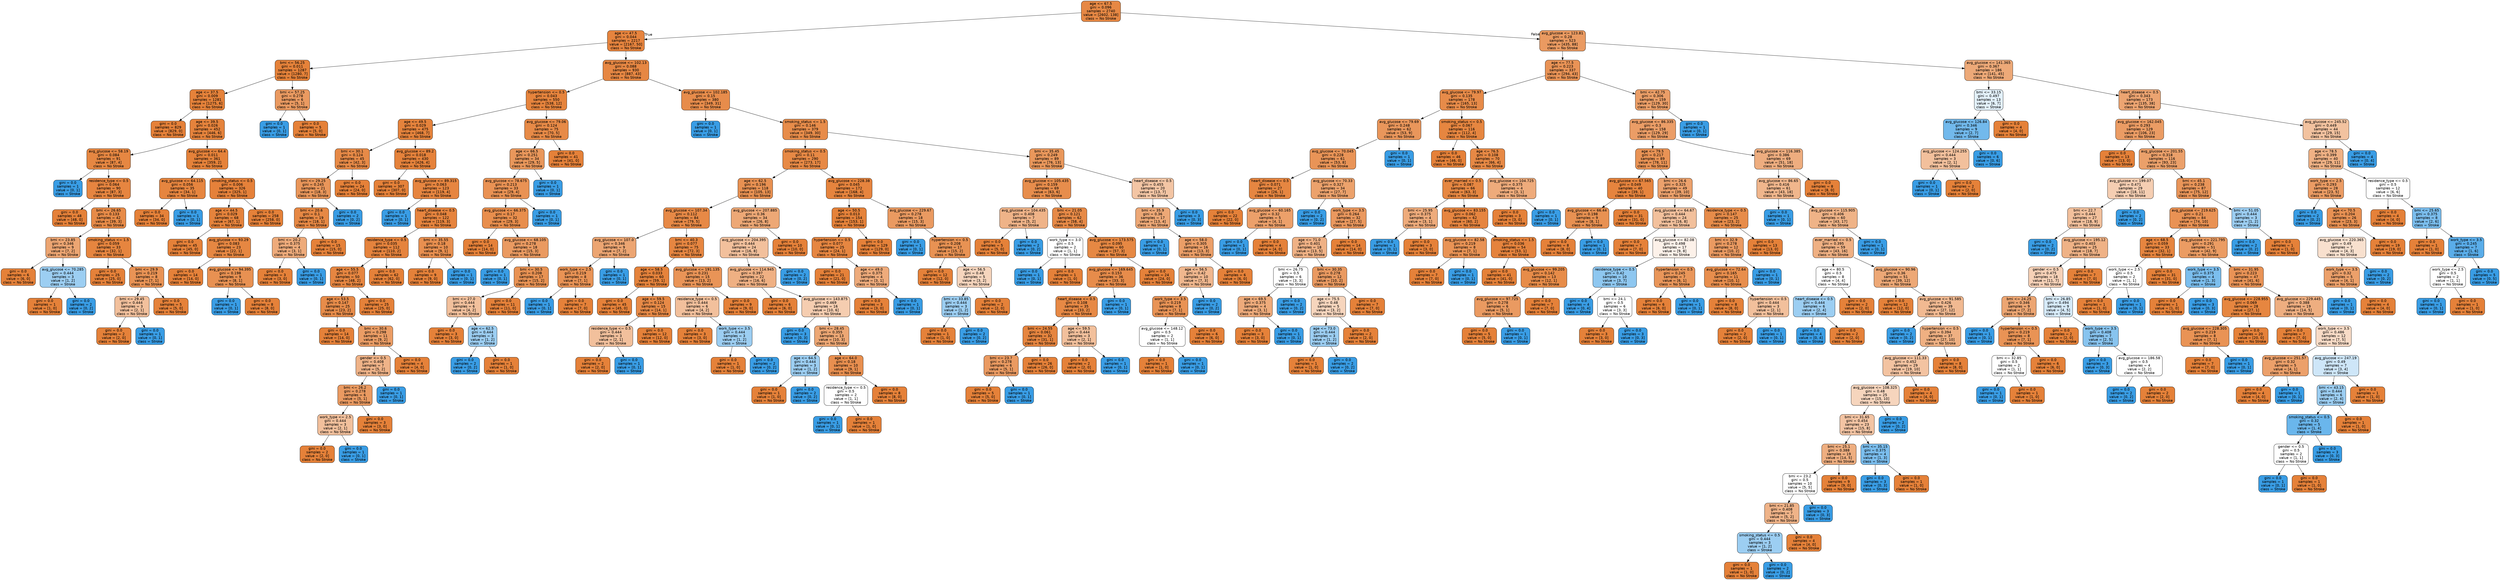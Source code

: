 digraph Tree {
node [shape=box, style="filled, rounded", color="black", fontname="helvetica"] ;
edge [fontname="helvetica"] ;
0 [label="age <= 67.5\ngini = 0.096\nsamples = 2740\nvalue = [2602, 138]\nclass = No Stroke", fillcolor="#e68844"] ;
1 [label="age <= 47.5\ngini = 0.044\nsamples = 2217\nvalue = [2167, 50]\nclass = No Stroke", fillcolor="#e6843e"] ;
0 -> 1 [labeldistance=2.5, labelangle=45, headlabel="True"] ;
2 [label="bmi <= 56.25\ngini = 0.011\nsamples = 1287\nvalue = [1280, 7]\nclass = No Stroke", fillcolor="#e5823a"] ;
1 -> 2 ;
3 [label="age <= 37.5\ngini = 0.009\nsamples = 1281\nvalue = [1275, 6]\nclass = No Stroke", fillcolor="#e5823a"] ;
2 -> 3 ;
4 [label="gini = 0.0\nsamples = 829\nvalue = [829, 0]\nclass = No Stroke", fillcolor="#e58139"] ;
3 -> 4 ;
5 [label="age <= 39.5\ngini = 0.026\nsamples = 452\nvalue = [446, 6]\nclass = No Stroke", fillcolor="#e5833c"] ;
3 -> 5 ;
6 [label="avg_glucose <= 58.19\ngini = 0.084\nsamples = 91\nvalue = [87, 4]\nclass = No Stroke", fillcolor="#e68742"] ;
5 -> 6 ;
7 [label="gini = 0.0\nsamples = 1\nvalue = [0, 1]\nclass = Stroke", fillcolor="#399de5"] ;
6 -> 7 ;
8 [label="residence_type <= 0.5\ngini = 0.064\nsamples = 90\nvalue = [87, 3]\nclass = No Stroke", fillcolor="#e68540"] ;
6 -> 8 ;
9 [label="gini = 0.0\nsamples = 48\nvalue = [48, 0]\nclass = No Stroke", fillcolor="#e58139"] ;
8 -> 9 ;
10 [label="bmi <= 26.65\ngini = 0.133\nsamples = 42\nvalue = [39, 3]\nclass = No Stroke", fillcolor="#e78b48"] ;
8 -> 10 ;
11 [label="bmi <= 23.85\ngini = 0.346\nsamples = 9\nvalue = [7, 2]\nclass = No Stroke", fillcolor="#eca572"] ;
10 -> 11 ;
12 [label="gini = 0.0\nsamples = 6\nvalue = [6, 0]\nclass = No Stroke", fillcolor="#e58139"] ;
11 -> 12 ;
13 [label="avg_glucose <= 70.285\ngini = 0.444\nsamples = 3\nvalue = [1, 2]\nclass = Stroke", fillcolor="#9ccef2"] ;
11 -> 13 ;
14 [label="gini = 0.0\nsamples = 1\nvalue = [1, 0]\nclass = No Stroke", fillcolor="#e58139"] ;
13 -> 14 ;
15 [label="gini = 0.0\nsamples = 2\nvalue = [0, 2]\nclass = Stroke", fillcolor="#399de5"] ;
13 -> 15 ;
16 [label="smoking_status <= 1.5\ngini = 0.059\nsamples = 33\nvalue = [32, 1]\nclass = No Stroke", fillcolor="#e6853f"] ;
10 -> 16 ;
17 [label="gini = 0.0\nsamples = 25\nvalue = [25, 0]\nclass = No Stroke", fillcolor="#e58139"] ;
16 -> 17 ;
18 [label="bmi <= 29.9\ngini = 0.219\nsamples = 8\nvalue = [7, 1]\nclass = No Stroke", fillcolor="#e99355"] ;
16 -> 18 ;
19 [label="bmi <= 29.45\ngini = 0.444\nsamples = 3\nvalue = [2, 1]\nclass = No Stroke", fillcolor="#f2c09c"] ;
18 -> 19 ;
20 [label="gini = 0.0\nsamples = 2\nvalue = [2, 0]\nclass = No Stroke", fillcolor="#e58139"] ;
19 -> 20 ;
21 [label="gini = 0.0\nsamples = 1\nvalue = [0, 1]\nclass = Stroke", fillcolor="#399de5"] ;
19 -> 21 ;
22 [label="gini = 0.0\nsamples = 5\nvalue = [5, 0]\nclass = No Stroke", fillcolor="#e58139"] ;
18 -> 22 ;
23 [label="avg_glucose <= 64.4\ngini = 0.011\nsamples = 361\nvalue = [359, 2]\nclass = No Stroke", fillcolor="#e5823a"] ;
5 -> 23 ;
24 [label="avg_glucose <= 64.115\ngini = 0.056\nsamples = 35\nvalue = [34, 1]\nclass = No Stroke", fillcolor="#e6853f"] ;
23 -> 24 ;
25 [label="gini = 0.0\nsamples = 34\nvalue = [34, 0]\nclass = No Stroke", fillcolor="#e58139"] ;
24 -> 25 ;
26 [label="gini = 0.0\nsamples = 1\nvalue = [0, 1]\nclass = Stroke", fillcolor="#399de5"] ;
24 -> 26 ;
27 [label="smoking_status <= 0.5\ngini = 0.006\nsamples = 326\nvalue = [325, 1]\nclass = No Stroke", fillcolor="#e5813a"] ;
23 -> 27 ;
28 [label="age <= 44.5\ngini = 0.029\nsamples = 68\nvalue = [67, 1]\nclass = No Stroke", fillcolor="#e5833c"] ;
27 -> 28 ;
29 [label="gini = 0.0\nsamples = 45\nvalue = [45, 0]\nclass = No Stroke", fillcolor="#e58139"] ;
28 -> 29 ;
30 [label="avg_glucose <= 93.29\ngini = 0.083\nsamples = 23\nvalue = [22, 1]\nclass = No Stroke", fillcolor="#e68742"] ;
28 -> 30 ;
31 [label="gini = 0.0\nsamples = 14\nvalue = [14, 0]\nclass = No Stroke", fillcolor="#e58139"] ;
30 -> 31 ;
32 [label="avg_glucose <= 94.395\ngini = 0.198\nsamples = 9\nvalue = [8, 1]\nclass = No Stroke", fillcolor="#e89152"] ;
30 -> 32 ;
33 [label="gini = 0.0\nsamples = 1\nvalue = [0, 1]\nclass = Stroke", fillcolor="#399de5"] ;
32 -> 33 ;
34 [label="gini = 0.0\nsamples = 8\nvalue = [8, 0]\nclass = No Stroke", fillcolor="#e58139"] ;
32 -> 34 ;
35 [label="gini = 0.0\nsamples = 258\nvalue = [258, 0]\nclass = No Stroke", fillcolor="#e58139"] ;
27 -> 35 ;
36 [label="bmi <= 57.25\ngini = 0.278\nsamples = 6\nvalue = [5, 1]\nclass = No Stroke", fillcolor="#ea9a61"] ;
2 -> 36 ;
37 [label="gini = 0.0\nsamples = 1\nvalue = [0, 1]\nclass = Stroke", fillcolor="#399de5"] ;
36 -> 37 ;
38 [label="gini = 0.0\nsamples = 5\nvalue = [5, 0]\nclass = No Stroke", fillcolor="#e58139"] ;
36 -> 38 ;
39 [label="avg_glucose <= 102.13\ngini = 0.088\nsamples = 930\nvalue = [887, 43]\nclass = No Stroke", fillcolor="#e68743"] ;
1 -> 39 ;
40 [label="hypertension <= 0.5\ngini = 0.043\nsamples = 550\nvalue = [538, 12]\nclass = No Stroke", fillcolor="#e6843d"] ;
39 -> 40 ;
41 [label="age <= 49.5\ngini = 0.029\nsamples = 475\nvalue = [468, 7]\nclass = No Stroke", fillcolor="#e5833c"] ;
40 -> 41 ;
42 [label="bmi <= 30.1\ngini = 0.124\nsamples = 45\nvalue = [42, 3]\nclass = No Stroke", fillcolor="#e78a47"] ;
41 -> 42 ;
43 [label="bmi <= 29.25\ngini = 0.245\nsamples = 21\nvalue = [18, 3]\nclass = No Stroke", fillcolor="#e9965a"] ;
42 -> 43 ;
44 [label="bmi <= 20.6\ngini = 0.1\nsamples = 19\nvalue = [18, 1]\nclass = No Stroke", fillcolor="#e68844"] ;
43 -> 44 ;
45 [label="bmi <= 20.2\ngini = 0.375\nsamples = 4\nvalue = [3, 1]\nclass = No Stroke", fillcolor="#eeab7b"] ;
44 -> 45 ;
46 [label="gini = 0.0\nsamples = 3\nvalue = [3, 0]\nclass = No Stroke", fillcolor="#e58139"] ;
45 -> 46 ;
47 [label="gini = 0.0\nsamples = 1\nvalue = [0, 1]\nclass = Stroke", fillcolor="#399de5"] ;
45 -> 47 ;
48 [label="gini = 0.0\nsamples = 15\nvalue = [15, 0]\nclass = No Stroke", fillcolor="#e58139"] ;
44 -> 48 ;
49 [label="gini = 0.0\nsamples = 2\nvalue = [0, 2]\nclass = Stroke", fillcolor="#399de5"] ;
43 -> 49 ;
50 [label="gini = 0.0\nsamples = 24\nvalue = [24, 0]\nclass = No Stroke", fillcolor="#e58139"] ;
42 -> 50 ;
51 [label="avg_glucose <= 89.2\ngini = 0.018\nsamples = 430\nvalue = [426, 4]\nclass = No Stroke", fillcolor="#e5823b"] ;
41 -> 51 ;
52 [label="gini = 0.0\nsamples = 307\nvalue = [307, 0]\nclass = No Stroke", fillcolor="#e58139"] ;
51 -> 52 ;
53 [label="avg_glucose <= 89.315\ngini = 0.063\nsamples = 123\nvalue = [119, 4]\nclass = No Stroke", fillcolor="#e68540"] ;
51 -> 53 ;
54 [label="gini = 0.0\nsamples = 1\nvalue = [0, 1]\nclass = Stroke", fillcolor="#399de5"] ;
53 -> 54 ;
55 [label="heart_disease <= 0.5\ngini = 0.048\nsamples = 122\nvalue = [119, 3]\nclass = No Stroke", fillcolor="#e6843e"] ;
53 -> 55 ;
56 [label="residence_type <= 0.5\ngini = 0.035\nsamples = 112\nvalue = [110, 2]\nclass = No Stroke", fillcolor="#e5833d"] ;
55 -> 56 ;
57 [label="age <= 55.5\ngini = 0.077\nsamples = 50\nvalue = [48, 2]\nclass = No Stroke", fillcolor="#e68641"] ;
56 -> 57 ;
58 [label="age <= 53.5\ngini = 0.147\nsamples = 25\nvalue = [23, 2]\nclass = No Stroke", fillcolor="#e78c4a"] ;
57 -> 58 ;
59 [label="gini = 0.0\nsamples = 14\nvalue = [14, 0]\nclass = No Stroke", fillcolor="#e58139"] ;
58 -> 59 ;
60 [label="bmi <= 30.6\ngini = 0.298\nsamples = 11\nvalue = [9, 2]\nclass = No Stroke", fillcolor="#eb9d65"] ;
58 -> 60 ;
61 [label="gender <= 0.5\ngini = 0.408\nsamples = 7\nvalue = [5, 2]\nclass = No Stroke", fillcolor="#efb388"] ;
60 -> 61 ;
62 [label="bmi <= 26.2\ngini = 0.278\nsamples = 6\nvalue = [5, 1]\nclass = No Stroke", fillcolor="#ea9a61"] ;
61 -> 62 ;
63 [label="work_type <= 2.5\ngini = 0.444\nsamples = 3\nvalue = [2, 1]\nclass = No Stroke", fillcolor="#f2c09c"] ;
62 -> 63 ;
64 [label="gini = 0.0\nsamples = 2\nvalue = [2, 0]\nclass = No Stroke", fillcolor="#e58139"] ;
63 -> 64 ;
65 [label="gini = 0.0\nsamples = 1\nvalue = [0, 1]\nclass = Stroke", fillcolor="#399de5"] ;
63 -> 65 ;
66 [label="gini = 0.0\nsamples = 3\nvalue = [3, 0]\nclass = No Stroke", fillcolor="#e58139"] ;
62 -> 66 ;
67 [label="gini = 0.0\nsamples = 1\nvalue = [0, 1]\nclass = Stroke", fillcolor="#399de5"] ;
61 -> 67 ;
68 [label="gini = 0.0\nsamples = 4\nvalue = [4, 0]\nclass = No Stroke", fillcolor="#e58139"] ;
60 -> 68 ;
69 [label="gini = 0.0\nsamples = 25\nvalue = [25, 0]\nclass = No Stroke", fillcolor="#e58139"] ;
57 -> 69 ;
70 [label="gini = 0.0\nsamples = 62\nvalue = [62, 0]\nclass = No Stroke", fillcolor="#e58139"] ;
56 -> 70 ;
71 [label="bmi <= 35.55\ngini = 0.18\nsamples = 10\nvalue = [9, 1]\nclass = No Stroke", fillcolor="#e88f4f"] ;
55 -> 71 ;
72 [label="gini = 0.0\nsamples = 9\nvalue = [9, 0]\nclass = No Stroke", fillcolor="#e58139"] ;
71 -> 72 ;
73 [label="gini = 0.0\nsamples = 1\nvalue = [0, 1]\nclass = Stroke", fillcolor="#399de5"] ;
71 -> 73 ;
74 [label="avg_glucose <= 79.06\ngini = 0.124\nsamples = 75\nvalue = [70, 5]\nclass = No Stroke", fillcolor="#e78a47"] ;
40 -> 74 ;
75 [label="age <= 66.5\ngini = 0.251\nsamples = 34\nvalue = [29, 5]\nclass = No Stroke", fillcolor="#e9975b"] ;
74 -> 75 ;
76 [label="avg_glucose <= 78.675\ngini = 0.213\nsamples = 33\nvalue = [29, 4]\nclass = No Stroke", fillcolor="#e99254"] ;
75 -> 76 ;
77 [label="avg_glucose <= 66.375\ngini = 0.17\nsamples = 32\nvalue = [29, 3]\nclass = No Stroke", fillcolor="#e88e4d"] ;
76 -> 77 ;
78 [label="gini = 0.0\nsamples = 14\nvalue = [14, 0]\nclass = No Stroke", fillcolor="#e58139"] ;
77 -> 78 ;
79 [label="avg_glucose <= 68.105\ngini = 0.278\nsamples = 18\nvalue = [15, 3]\nclass = No Stroke", fillcolor="#ea9a61"] ;
77 -> 79 ;
80 [label="gini = 0.0\nsamples = 1\nvalue = [0, 1]\nclass = Stroke", fillcolor="#399de5"] ;
79 -> 80 ;
81 [label="bmi <= 30.5\ngini = 0.208\nsamples = 17\nvalue = [15, 2]\nclass = No Stroke", fillcolor="#e89253"] ;
79 -> 81 ;
82 [label="bmi <= 27.0\ngini = 0.444\nsamples = 6\nvalue = [4, 2]\nclass = No Stroke", fillcolor="#f2c09c"] ;
81 -> 82 ;
83 [label="gini = 0.0\nsamples = 3\nvalue = [3, 0]\nclass = No Stroke", fillcolor="#e58139"] ;
82 -> 83 ;
84 [label="age <= 62.5\ngini = 0.444\nsamples = 3\nvalue = [1, 2]\nclass = Stroke", fillcolor="#9ccef2"] ;
82 -> 84 ;
85 [label="gini = 0.0\nsamples = 2\nvalue = [0, 2]\nclass = Stroke", fillcolor="#399de5"] ;
84 -> 85 ;
86 [label="gini = 0.0\nsamples = 1\nvalue = [1, 0]\nclass = No Stroke", fillcolor="#e58139"] ;
84 -> 86 ;
87 [label="gini = 0.0\nsamples = 11\nvalue = [11, 0]\nclass = No Stroke", fillcolor="#e58139"] ;
81 -> 87 ;
88 [label="gini = 0.0\nsamples = 1\nvalue = [0, 1]\nclass = Stroke", fillcolor="#399de5"] ;
76 -> 88 ;
89 [label="gini = 0.0\nsamples = 1\nvalue = [0, 1]\nclass = Stroke", fillcolor="#399de5"] ;
75 -> 89 ;
90 [label="gini = 0.0\nsamples = 41\nvalue = [41, 0]\nclass = No Stroke", fillcolor="#e58139"] ;
74 -> 90 ;
91 [label="avg_glucose <= 102.185\ngini = 0.15\nsamples = 380\nvalue = [349, 31]\nclass = No Stroke", fillcolor="#e78c4b"] ;
39 -> 91 ;
92 [label="gini = 0.0\nsamples = 1\nvalue = [0, 1]\nclass = Stroke", fillcolor="#399de5"] ;
91 -> 92 ;
93 [label="smoking_status <= 1.5\ngini = 0.146\nsamples = 379\nvalue = [349, 30]\nclass = No Stroke", fillcolor="#e78c4a"] ;
91 -> 93 ;
94 [label="smoking_status <= 0.5\ngini = 0.11\nsamples = 290\nvalue = [273, 17]\nclass = No Stroke", fillcolor="#e78945"] ;
93 -> 94 ;
95 [label="age <= 62.5\ngini = 0.196\nsamples = 118\nvalue = [105, 13]\nclass = No Stroke", fillcolor="#e89152"] ;
94 -> 95 ;
96 [label="avg_glucose <= 107.34\ngini = 0.112\nsamples = 84\nvalue = [79, 5]\nclass = No Stroke", fillcolor="#e78946"] ;
95 -> 96 ;
97 [label="avg_glucose <= 107.0\ngini = 0.346\nsamples = 9\nvalue = [7, 2]\nclass = No Stroke", fillcolor="#eca572"] ;
96 -> 97 ;
98 [label="work_type <= 2.5\ngini = 0.219\nsamples = 8\nvalue = [7, 1]\nclass = No Stroke", fillcolor="#e99355"] ;
97 -> 98 ;
99 [label="gini = 0.0\nsamples = 1\nvalue = [0, 1]\nclass = Stroke", fillcolor="#399de5"] ;
98 -> 99 ;
100 [label="gini = 0.0\nsamples = 7\nvalue = [7, 0]\nclass = No Stroke", fillcolor="#e58139"] ;
98 -> 100 ;
101 [label="gini = 0.0\nsamples = 1\nvalue = [0, 1]\nclass = Stroke", fillcolor="#399de5"] ;
97 -> 101 ;
102 [label="bmi <= 40.3\ngini = 0.077\nsamples = 75\nvalue = [72, 3]\nclass = No Stroke", fillcolor="#e68641"] ;
96 -> 102 ;
103 [label="age <= 58.5\ngini = 0.033\nsamples = 60\nvalue = [59, 1]\nclass = No Stroke", fillcolor="#e5833c"] ;
102 -> 103 ;
104 [label="gini = 0.0\nsamples = 45\nvalue = [45, 0]\nclass = No Stroke", fillcolor="#e58139"] ;
103 -> 104 ;
105 [label="age <= 59.5\ngini = 0.124\nsamples = 15\nvalue = [14, 1]\nclass = No Stroke", fillcolor="#e78a47"] ;
103 -> 105 ;
106 [label="residence_type <= 0.5\ngini = 0.444\nsamples = 3\nvalue = [2, 1]\nclass = No Stroke", fillcolor="#f2c09c"] ;
105 -> 106 ;
107 [label="gini = 0.0\nsamples = 2\nvalue = [2, 0]\nclass = No Stroke", fillcolor="#e58139"] ;
106 -> 107 ;
108 [label="gini = 0.0\nsamples = 1\nvalue = [0, 1]\nclass = Stroke", fillcolor="#399de5"] ;
106 -> 108 ;
109 [label="gini = 0.0\nsamples = 12\nvalue = [12, 0]\nclass = No Stroke", fillcolor="#e58139"] ;
105 -> 109 ;
110 [label="avg_glucose <= 191.135\ngini = 0.231\nsamples = 15\nvalue = [13, 2]\nclass = No Stroke", fillcolor="#e99457"] ;
102 -> 110 ;
111 [label="residence_type <= 0.5\ngini = 0.444\nsamples = 6\nvalue = [4, 2]\nclass = No Stroke", fillcolor="#f2c09c"] ;
110 -> 111 ;
112 [label="gini = 0.0\nsamples = 3\nvalue = [3, 0]\nclass = No Stroke", fillcolor="#e58139"] ;
111 -> 112 ;
113 [label="work_type <= 3.5\ngini = 0.444\nsamples = 3\nvalue = [1, 2]\nclass = Stroke", fillcolor="#9ccef2"] ;
111 -> 113 ;
114 [label="gini = 0.0\nsamples = 1\nvalue = [1, 0]\nclass = No Stroke", fillcolor="#e58139"] ;
113 -> 114 ;
115 [label="gini = 0.0\nsamples = 2\nvalue = [0, 2]\nclass = Stroke", fillcolor="#399de5"] ;
113 -> 115 ;
116 [label="gini = 0.0\nsamples = 9\nvalue = [9, 0]\nclass = No Stroke", fillcolor="#e58139"] ;
110 -> 116 ;
117 [label="avg_glucose <= 207.885\ngini = 0.36\nsamples = 34\nvalue = [26, 8]\nclass = No Stroke", fillcolor="#eda876"] ;
95 -> 117 ;
118 [label="avg_glucose <= 204.395\ngini = 0.444\nsamples = 24\nvalue = [16, 8]\nclass = No Stroke", fillcolor="#f2c09c"] ;
117 -> 118 ;
119 [label="avg_glucose <= 114.945\ngini = 0.397\nsamples = 22\nvalue = [16, 6]\nclass = No Stroke", fillcolor="#efb083"] ;
118 -> 119 ;
120 [label="gini = 0.0\nsamples = 6\nvalue = [6, 0]\nclass = No Stroke", fillcolor="#e58139"] ;
119 -> 120 ;
121 [label="avg_glucose <= 143.875\ngini = 0.469\nsamples = 16\nvalue = [10, 6]\nclass = No Stroke", fillcolor="#f5cdb0"] ;
119 -> 121 ;
122 [label="gini = 0.0\nsamples = 3\nvalue = [0, 3]\nclass = Stroke", fillcolor="#399de5"] ;
121 -> 122 ;
123 [label="bmi <= 28.45\ngini = 0.355\nsamples = 13\nvalue = [10, 3]\nclass = No Stroke", fillcolor="#eda774"] ;
121 -> 123 ;
124 [label="age <= 64.5\ngini = 0.444\nsamples = 3\nvalue = [1, 2]\nclass = Stroke", fillcolor="#9ccef2"] ;
123 -> 124 ;
125 [label="gini = 0.0\nsamples = 1\nvalue = [1, 0]\nclass = No Stroke", fillcolor="#e58139"] ;
124 -> 125 ;
126 [label="gini = 0.0\nsamples = 2\nvalue = [0, 2]\nclass = Stroke", fillcolor="#399de5"] ;
124 -> 126 ;
127 [label="age <= 64.0\ngini = 0.18\nsamples = 10\nvalue = [9, 1]\nclass = No Stroke", fillcolor="#e88f4f"] ;
123 -> 127 ;
128 [label="residence_type <= 0.5\ngini = 0.5\nsamples = 2\nvalue = [1, 1]\nclass = No Stroke", fillcolor="#ffffff"] ;
127 -> 128 ;
129 [label="gini = 0.0\nsamples = 1\nvalue = [0, 1]\nclass = Stroke", fillcolor="#399de5"] ;
128 -> 129 ;
130 [label="gini = 0.0\nsamples = 1\nvalue = [1, 0]\nclass = No Stroke", fillcolor="#e58139"] ;
128 -> 130 ;
131 [label="gini = 0.0\nsamples = 8\nvalue = [8, 0]\nclass = No Stroke", fillcolor="#e58139"] ;
127 -> 131 ;
132 [label="gini = 0.0\nsamples = 2\nvalue = [0, 2]\nclass = Stroke", fillcolor="#399de5"] ;
118 -> 132 ;
133 [label="gini = 0.0\nsamples = 10\nvalue = [10, 0]\nclass = No Stroke", fillcolor="#e58139"] ;
117 -> 133 ;
134 [label="avg_glucose <= 228.38\ngini = 0.045\nsamples = 172\nvalue = [168, 4]\nclass = No Stroke", fillcolor="#e6843e"] ;
94 -> 134 ;
135 [label="age <= 50.5\ngini = 0.013\nsamples = 154\nvalue = [153, 1]\nclass = No Stroke", fillcolor="#e5823a"] ;
134 -> 135 ;
136 [label="hypertension <= 0.5\ngini = 0.077\nsamples = 25\nvalue = [24, 1]\nclass = No Stroke", fillcolor="#e68641"] ;
135 -> 136 ;
137 [label="gini = 0.0\nsamples = 21\nvalue = [21, 0]\nclass = No Stroke", fillcolor="#e58139"] ;
136 -> 137 ;
138 [label="age <= 49.0\ngini = 0.375\nsamples = 4\nvalue = [3, 1]\nclass = No Stroke", fillcolor="#eeab7b"] ;
136 -> 138 ;
139 [label="gini = 0.0\nsamples = 3\nvalue = [3, 0]\nclass = No Stroke", fillcolor="#e58139"] ;
138 -> 139 ;
140 [label="gini = 0.0\nsamples = 1\nvalue = [0, 1]\nclass = Stroke", fillcolor="#399de5"] ;
138 -> 140 ;
141 [label="gini = 0.0\nsamples = 129\nvalue = [129, 0]\nclass = No Stroke", fillcolor="#e58139"] ;
135 -> 141 ;
142 [label="avg_glucose <= 229.67\ngini = 0.278\nsamples = 18\nvalue = [15, 3]\nclass = No Stroke", fillcolor="#ea9a61"] ;
134 -> 142 ;
143 [label="gini = 0.0\nsamples = 1\nvalue = [0, 1]\nclass = Stroke", fillcolor="#399de5"] ;
142 -> 143 ;
144 [label="hypertension <= 0.5\ngini = 0.208\nsamples = 17\nvalue = [15, 2]\nclass = No Stroke", fillcolor="#e89253"] ;
142 -> 144 ;
145 [label="gini = 0.0\nsamples = 12\nvalue = [12, 0]\nclass = No Stroke", fillcolor="#e58139"] ;
144 -> 145 ;
146 [label="age <= 56.5\ngini = 0.48\nsamples = 5\nvalue = [3, 2]\nclass = No Stroke", fillcolor="#f6d5bd"] ;
144 -> 146 ;
147 [label="bmi <= 33.85\ngini = 0.444\nsamples = 3\nvalue = [1, 2]\nclass = Stroke", fillcolor="#9ccef2"] ;
146 -> 147 ;
148 [label="gini = 0.0\nsamples = 1\nvalue = [1, 0]\nclass = No Stroke", fillcolor="#e58139"] ;
147 -> 148 ;
149 [label="gini = 0.0\nsamples = 2\nvalue = [0, 2]\nclass = Stroke", fillcolor="#399de5"] ;
147 -> 149 ;
150 [label="gini = 0.0\nsamples = 2\nvalue = [2, 0]\nclass = No Stroke", fillcolor="#e58139"] ;
146 -> 150 ;
151 [label="bmi <= 35.45\ngini = 0.249\nsamples = 89\nvalue = [76, 13]\nclass = No Stroke", fillcolor="#e9975b"] ;
93 -> 151 ;
152 [label="avg_glucose <= 105.435\ngini = 0.159\nsamples = 69\nvalue = [63, 6]\nclass = No Stroke", fillcolor="#e78d4c"] ;
151 -> 152 ;
153 [label="avg_glucose <= 104.435\ngini = 0.408\nsamples = 7\nvalue = [5, 2]\nclass = No Stroke", fillcolor="#efb388"] ;
152 -> 153 ;
154 [label="gini = 0.0\nsamples = 5\nvalue = [5, 0]\nclass = No Stroke", fillcolor="#e58139"] ;
153 -> 154 ;
155 [label="gini = 0.0\nsamples = 2\nvalue = [0, 2]\nclass = Stroke", fillcolor="#399de5"] ;
153 -> 155 ;
156 [label="bmi <= 21.05\ngini = 0.121\nsamples = 62\nvalue = [58, 4]\nclass = No Stroke", fillcolor="#e78a47"] ;
152 -> 156 ;
157 [label="work_type <= 3.0\ngini = 0.5\nsamples = 2\nvalue = [1, 1]\nclass = No Stroke", fillcolor="#ffffff"] ;
156 -> 157 ;
158 [label="gini = 0.0\nsamples = 1\nvalue = [0, 1]\nclass = Stroke", fillcolor="#399de5"] ;
157 -> 158 ;
159 [label="gini = 0.0\nsamples = 1\nvalue = [1, 0]\nclass = No Stroke", fillcolor="#e58139"] ;
157 -> 159 ;
160 [label="avg_glucose <= 173.575\ngini = 0.095\nsamples = 60\nvalue = [57, 3]\nclass = No Stroke", fillcolor="#e68843"] ;
156 -> 160 ;
161 [label="avg_glucose <= 169.645\ngini = 0.153\nsamples = 36\nvalue = [33, 3]\nclass = No Stroke", fillcolor="#e78c4b"] ;
160 -> 161 ;
162 [label="heart_disease <= 0.5\ngini = 0.108\nsamples = 35\nvalue = [33, 2]\nclass = No Stroke", fillcolor="#e78945"] ;
161 -> 162 ;
163 [label="bmi <= 24.55\ngini = 0.061\nsamples = 32\nvalue = [31, 1]\nclass = No Stroke", fillcolor="#e6853f"] ;
162 -> 163 ;
164 [label="bmi <= 23.7\ngini = 0.278\nsamples = 6\nvalue = [5, 1]\nclass = No Stroke", fillcolor="#ea9a61"] ;
163 -> 164 ;
165 [label="gini = 0.0\nsamples = 5\nvalue = [5, 0]\nclass = No Stroke", fillcolor="#e58139"] ;
164 -> 165 ;
166 [label="gini = 0.0\nsamples = 1\nvalue = [0, 1]\nclass = Stroke", fillcolor="#399de5"] ;
164 -> 166 ;
167 [label="gini = 0.0\nsamples = 26\nvalue = [26, 0]\nclass = No Stroke", fillcolor="#e58139"] ;
163 -> 167 ;
168 [label="age <= 59.5\ngini = 0.444\nsamples = 3\nvalue = [2, 1]\nclass = No Stroke", fillcolor="#f2c09c"] ;
162 -> 168 ;
169 [label="gini = 0.0\nsamples = 2\nvalue = [2, 0]\nclass = No Stroke", fillcolor="#e58139"] ;
168 -> 169 ;
170 [label="gini = 0.0\nsamples = 1\nvalue = [0, 1]\nclass = Stroke", fillcolor="#399de5"] ;
168 -> 170 ;
171 [label="gini = 0.0\nsamples = 1\nvalue = [0, 1]\nclass = Stroke", fillcolor="#399de5"] ;
161 -> 171 ;
172 [label="gini = 0.0\nsamples = 24\nvalue = [24, 0]\nclass = No Stroke", fillcolor="#e58139"] ;
160 -> 172 ;
173 [label="heart_disease <= 0.5\ngini = 0.455\nsamples = 20\nvalue = [13, 7]\nclass = No Stroke", fillcolor="#f3c5a4"] ;
151 -> 173 ;
174 [label="bmi <= 35.9\ngini = 0.36\nsamples = 17\nvalue = [13, 4]\nclass = No Stroke", fillcolor="#eda876"] ;
173 -> 174 ;
175 [label="gini = 0.0\nsamples = 1\nvalue = [0, 1]\nclass = Stroke", fillcolor="#399de5"] ;
174 -> 175 ;
176 [label="age <= 58.0\ngini = 0.305\nsamples = 16\nvalue = [13, 3]\nclass = No Stroke", fillcolor="#eb9e67"] ;
174 -> 176 ;
177 [label="age <= 56.5\ngini = 0.42\nsamples = 10\nvalue = [7, 3]\nclass = No Stroke", fillcolor="#f0b78e"] ;
176 -> 177 ;
178 [label="work_type <= 3.5\ngini = 0.219\nsamples = 8\nvalue = [7, 1]\nclass = No Stroke", fillcolor="#e99355"] ;
177 -> 178 ;
179 [label="avg_glucose <= 148.12\ngini = 0.5\nsamples = 2\nvalue = [1, 1]\nclass = No Stroke", fillcolor="#ffffff"] ;
178 -> 179 ;
180 [label="gini = 0.0\nsamples = 1\nvalue = [1, 0]\nclass = No Stroke", fillcolor="#e58139"] ;
179 -> 180 ;
181 [label="gini = 0.0\nsamples = 1\nvalue = [0, 1]\nclass = Stroke", fillcolor="#399de5"] ;
179 -> 181 ;
182 [label="gini = 0.0\nsamples = 6\nvalue = [6, 0]\nclass = No Stroke", fillcolor="#e58139"] ;
178 -> 182 ;
183 [label="gini = 0.0\nsamples = 2\nvalue = [0, 2]\nclass = Stroke", fillcolor="#399de5"] ;
177 -> 183 ;
184 [label="gini = 0.0\nsamples = 6\nvalue = [6, 0]\nclass = No Stroke", fillcolor="#e58139"] ;
176 -> 184 ;
185 [label="gini = 0.0\nsamples = 3\nvalue = [0, 3]\nclass = Stroke", fillcolor="#399de5"] ;
173 -> 185 ;
186 [label="avg_glucose <= 123.81\ngini = 0.28\nsamples = 523\nvalue = [435, 88]\nclass = No Stroke", fillcolor="#ea9a61"] ;
0 -> 186 [labeldistance=2.5, labelangle=-45, headlabel="False"] ;
187 [label="age <= 77.5\ngini = 0.223\nsamples = 337\nvalue = [294, 43]\nclass = No Stroke", fillcolor="#e99356"] ;
186 -> 187 ;
188 [label="avg_glucose <= 79.97\ngini = 0.135\nsamples = 178\nvalue = [165, 13]\nclass = No Stroke", fillcolor="#e78b49"] ;
187 -> 188 ;
189 [label="avg_glucose <= 79.69\ngini = 0.248\nsamples = 62\nvalue = [53, 9]\nclass = No Stroke", fillcolor="#e9965b"] ;
188 -> 189 ;
190 [label="avg_glucose <= 70.045\ngini = 0.228\nsamples = 61\nvalue = [53, 8]\nclass = No Stroke", fillcolor="#e99457"] ;
189 -> 190 ;
191 [label="heart_disease <= 0.5\ngini = 0.071\nsamples = 27\nvalue = [26, 1]\nclass = No Stroke", fillcolor="#e68641"] ;
190 -> 191 ;
192 [label="gini = 0.0\nsamples = 22\nvalue = [22, 0]\nclass = No Stroke", fillcolor="#e58139"] ;
191 -> 192 ;
193 [label="avg_glucose <= 60.165\ngini = 0.32\nsamples = 5\nvalue = [4, 1]\nclass = No Stroke", fillcolor="#eca06a"] ;
191 -> 193 ;
194 [label="gini = 0.0\nsamples = 1\nvalue = [0, 1]\nclass = Stroke", fillcolor="#399de5"] ;
193 -> 194 ;
195 [label="gini = 0.0\nsamples = 4\nvalue = [4, 0]\nclass = No Stroke", fillcolor="#e58139"] ;
193 -> 195 ;
196 [label="avg_glucose <= 70.33\ngini = 0.327\nsamples = 34\nvalue = [27, 7]\nclass = No Stroke", fillcolor="#eca26c"] ;
190 -> 196 ;
197 [label="gini = 0.0\nsamples = 2\nvalue = [0, 2]\nclass = Stroke", fillcolor="#399de5"] ;
196 -> 197 ;
198 [label="work_type <= 3.5\ngini = 0.264\nsamples = 32\nvalue = [27, 5]\nclass = No Stroke", fillcolor="#ea985e"] ;
196 -> 198 ;
199 [label="age <= 71.0\ngini = 0.401\nsamples = 18\nvalue = [13, 5]\nclass = No Stroke", fillcolor="#efb185"] ;
198 -> 199 ;
200 [label="bmi <= 26.75\ngini = 0.5\nsamples = 6\nvalue = [3, 3]\nclass = No Stroke", fillcolor="#ffffff"] ;
199 -> 200 ;
201 [label="age <= 69.5\ngini = 0.375\nsamples = 4\nvalue = [3, 1]\nclass = No Stroke", fillcolor="#eeab7b"] ;
200 -> 201 ;
202 [label="gini = 0.0\nsamples = 3\nvalue = [3, 0]\nclass = No Stroke", fillcolor="#e58139"] ;
201 -> 202 ;
203 [label="gini = 0.0\nsamples = 1\nvalue = [0, 1]\nclass = Stroke", fillcolor="#399de5"] ;
201 -> 203 ;
204 [label="gini = 0.0\nsamples = 2\nvalue = [0, 2]\nclass = Stroke", fillcolor="#399de5"] ;
200 -> 204 ;
205 [label="bmi <= 30.35\ngini = 0.278\nsamples = 12\nvalue = [10, 2]\nclass = No Stroke", fillcolor="#ea9a61"] ;
199 -> 205 ;
206 [label="age <= 75.5\ngini = 0.48\nsamples = 5\nvalue = [3, 2]\nclass = No Stroke", fillcolor="#f6d5bd"] ;
205 -> 206 ;
207 [label="age <= 73.0\ngini = 0.444\nsamples = 3\nvalue = [1, 2]\nclass = Stroke", fillcolor="#9ccef2"] ;
206 -> 207 ;
208 [label="gini = 0.0\nsamples = 1\nvalue = [1, 0]\nclass = No Stroke", fillcolor="#e58139"] ;
207 -> 208 ;
209 [label="gini = 0.0\nsamples = 2\nvalue = [0, 2]\nclass = Stroke", fillcolor="#399de5"] ;
207 -> 209 ;
210 [label="gini = 0.0\nsamples = 2\nvalue = [2, 0]\nclass = No Stroke", fillcolor="#e58139"] ;
206 -> 210 ;
211 [label="gini = 0.0\nsamples = 7\nvalue = [7, 0]\nclass = No Stroke", fillcolor="#e58139"] ;
205 -> 211 ;
212 [label="gini = 0.0\nsamples = 14\nvalue = [14, 0]\nclass = No Stroke", fillcolor="#e58139"] ;
198 -> 212 ;
213 [label="gini = 0.0\nsamples = 1\nvalue = [0, 1]\nclass = Stroke", fillcolor="#399de5"] ;
189 -> 213 ;
214 [label="smoking_status <= 0.5\ngini = 0.067\nsamples = 116\nvalue = [112, 4]\nclass = No Stroke", fillcolor="#e68640"] ;
188 -> 214 ;
215 [label="gini = 0.0\nsamples = 46\nvalue = [46, 0]\nclass = No Stroke", fillcolor="#e58139"] ;
214 -> 215 ;
216 [label="age <= 76.5\ngini = 0.108\nsamples = 70\nvalue = [66, 4]\nclass = No Stroke", fillcolor="#e78945"] ;
214 -> 216 ;
217 [label="ever_married <= 0.5\ngini = 0.087\nsamples = 66\nvalue = [63, 3]\nclass = No Stroke", fillcolor="#e68742"] ;
216 -> 217 ;
218 [label="bmi <= 25.95\ngini = 0.375\nsamples = 4\nvalue = [3, 1]\nclass = No Stroke", fillcolor="#eeab7b"] ;
217 -> 218 ;
219 [label="gini = 0.0\nsamples = 1\nvalue = [0, 1]\nclass = Stroke", fillcolor="#399de5"] ;
218 -> 219 ;
220 [label="gini = 0.0\nsamples = 3\nvalue = [3, 0]\nclass = No Stroke", fillcolor="#e58139"] ;
218 -> 220 ;
221 [label="avg_glucose <= 83.155\ngini = 0.062\nsamples = 62\nvalue = [60, 2]\nclass = No Stroke", fillcolor="#e68540"] ;
217 -> 221 ;
222 [label="avg_glucose <= 82.58\ngini = 0.219\nsamples = 8\nvalue = [7, 1]\nclass = No Stroke", fillcolor="#e99355"] ;
221 -> 222 ;
223 [label="gini = 0.0\nsamples = 7\nvalue = [7, 0]\nclass = No Stroke", fillcolor="#e58139"] ;
222 -> 223 ;
224 [label="gini = 0.0\nsamples = 1\nvalue = [0, 1]\nclass = Stroke", fillcolor="#399de5"] ;
222 -> 224 ;
225 [label="smoking_status <= 1.5\ngini = 0.036\nsamples = 54\nvalue = [53, 1]\nclass = No Stroke", fillcolor="#e5833d"] ;
221 -> 225 ;
226 [label="gini = 0.0\nsamples = 41\nvalue = [41, 0]\nclass = No Stroke", fillcolor="#e58139"] ;
225 -> 226 ;
227 [label="avg_glucose <= 99.205\ngini = 0.142\nsamples = 13\nvalue = [12, 1]\nclass = No Stroke", fillcolor="#e78c49"] ;
225 -> 227 ;
228 [label="avg_glucose <= 97.725\ngini = 0.278\nsamples = 6\nvalue = [5, 1]\nclass = No Stroke", fillcolor="#ea9a61"] ;
227 -> 228 ;
229 [label="gini = 0.0\nsamples = 5\nvalue = [5, 0]\nclass = No Stroke", fillcolor="#e58139"] ;
228 -> 229 ;
230 [label="gini = 0.0\nsamples = 1\nvalue = [0, 1]\nclass = Stroke", fillcolor="#399de5"] ;
228 -> 230 ;
231 [label="gini = 0.0\nsamples = 7\nvalue = [7, 0]\nclass = No Stroke", fillcolor="#e58139"] ;
227 -> 231 ;
232 [label="avg_glucose <= 104.725\ngini = 0.375\nsamples = 4\nvalue = [3, 1]\nclass = No Stroke", fillcolor="#eeab7b"] ;
216 -> 232 ;
233 [label="gini = 0.0\nsamples = 3\nvalue = [3, 0]\nclass = No Stroke", fillcolor="#e58139"] ;
232 -> 233 ;
234 [label="gini = 0.0\nsamples = 1\nvalue = [0, 1]\nclass = Stroke", fillcolor="#399de5"] ;
232 -> 234 ;
235 [label="bmi <= 42.75\ngini = 0.306\nsamples = 159\nvalue = [129, 30]\nclass = No Stroke", fillcolor="#eb9e67"] ;
187 -> 235 ;
236 [label="avg_glucose <= 86.335\ngini = 0.3\nsamples = 158\nvalue = [129, 29]\nclass = No Stroke", fillcolor="#eb9d66"] ;
235 -> 236 ;
237 [label="age <= 79.5\ngini = 0.217\nsamples = 89\nvalue = [78, 11]\nclass = No Stroke", fillcolor="#e99355"] ;
236 -> 237 ;
238 [label="avg_glucose <= 67.565\ngini = 0.049\nsamples = 40\nvalue = [39, 1]\nclass = No Stroke", fillcolor="#e6843e"] ;
237 -> 238 ;
239 [label="avg_glucose <= 66.44\ngini = 0.198\nsamples = 9\nvalue = [8, 1]\nclass = No Stroke", fillcolor="#e89152"] ;
238 -> 239 ;
240 [label="gini = 0.0\nsamples = 8\nvalue = [8, 0]\nclass = No Stroke", fillcolor="#e58139"] ;
239 -> 240 ;
241 [label="gini = 0.0\nsamples = 1\nvalue = [0, 1]\nclass = Stroke", fillcolor="#399de5"] ;
239 -> 241 ;
242 [label="gini = 0.0\nsamples = 31\nvalue = [31, 0]\nclass = No Stroke", fillcolor="#e58139"] ;
238 -> 242 ;
243 [label="bmi <= 26.6\ngini = 0.325\nsamples = 49\nvalue = [39, 10]\nclass = No Stroke", fillcolor="#eca16c"] ;
237 -> 243 ;
244 [label="avg_glucose <= 64.67\ngini = 0.444\nsamples = 24\nvalue = [16, 8]\nclass = No Stroke", fillcolor="#f2c09c"] ;
243 -> 244 ;
245 [label="gini = 0.0\nsamples = 7\nvalue = [7, 0]\nclass = No Stroke", fillcolor="#e58139"] ;
244 -> 245 ;
246 [label="avg_glucose <= 82.08\ngini = 0.498\nsamples = 17\nvalue = [9, 8]\nclass = No Stroke", fillcolor="#fcf1e9"] ;
244 -> 246 ;
247 [label="residence_type <= 0.5\ngini = 0.42\nsamples = 10\nvalue = [3, 7]\nclass = Stroke", fillcolor="#8ec7f0"] ;
246 -> 247 ;
248 [label="gini = 0.0\nsamples = 4\nvalue = [0, 4]\nclass = Stroke", fillcolor="#399de5"] ;
247 -> 248 ;
249 [label="bmi <= 24.1\ngini = 0.5\nsamples = 6\nvalue = [3, 3]\nclass = No Stroke", fillcolor="#ffffff"] ;
247 -> 249 ;
250 [label="gini = 0.0\nsamples = 3\nvalue = [3, 0]\nclass = No Stroke", fillcolor="#e58139"] ;
249 -> 250 ;
251 [label="gini = 0.0\nsamples = 3\nvalue = [0, 3]\nclass = Stroke", fillcolor="#399de5"] ;
249 -> 251 ;
252 [label="hypertension <= 0.5\ngini = 0.245\nsamples = 7\nvalue = [6, 1]\nclass = No Stroke", fillcolor="#e9965a"] ;
246 -> 252 ;
253 [label="gini = 0.0\nsamples = 6\nvalue = [6, 0]\nclass = No Stroke", fillcolor="#e58139"] ;
252 -> 253 ;
254 [label="gini = 0.0\nsamples = 1\nvalue = [0, 1]\nclass = Stroke", fillcolor="#399de5"] ;
252 -> 254 ;
255 [label="residence_type <= 0.5\ngini = 0.147\nsamples = 25\nvalue = [23, 2]\nclass = No Stroke", fillcolor="#e78c4a"] ;
243 -> 255 ;
256 [label="bmi <= 32.9\ngini = 0.278\nsamples = 12\nvalue = [10, 2]\nclass = No Stroke", fillcolor="#ea9a61"] ;
255 -> 256 ;
257 [label="avg_glucose <= 72.64\ngini = 0.165\nsamples = 11\nvalue = [10, 1]\nclass = No Stroke", fillcolor="#e88e4d"] ;
256 -> 257 ;
258 [label="gini = 0.0\nsamples = 8\nvalue = [8, 0]\nclass = No Stroke", fillcolor="#e58139"] ;
257 -> 258 ;
259 [label="hypertension <= 0.5\ngini = 0.444\nsamples = 3\nvalue = [2, 1]\nclass = No Stroke", fillcolor="#f2c09c"] ;
257 -> 259 ;
260 [label="gini = 0.0\nsamples = 2\nvalue = [2, 0]\nclass = No Stroke", fillcolor="#e58139"] ;
259 -> 260 ;
261 [label="gini = 0.0\nsamples = 1\nvalue = [0, 1]\nclass = Stroke", fillcolor="#399de5"] ;
259 -> 261 ;
262 [label="gini = 0.0\nsamples = 1\nvalue = [0, 1]\nclass = Stroke", fillcolor="#399de5"] ;
256 -> 262 ;
263 [label="gini = 0.0\nsamples = 13\nvalue = [13, 0]\nclass = No Stroke", fillcolor="#e58139"] ;
255 -> 263 ;
264 [label="avg_glucose <= 116.385\ngini = 0.386\nsamples = 69\nvalue = [51, 18]\nclass = No Stroke", fillcolor="#eead7f"] ;
236 -> 264 ;
265 [label="avg_glucose <= 86.65\ngini = 0.416\nsamples = 61\nvalue = [43, 18]\nclass = No Stroke", fillcolor="#f0b68c"] ;
264 -> 265 ;
266 [label="gini = 0.0\nsamples = 1\nvalue = [0, 1]\nclass = Stroke", fillcolor="#399de5"] ;
265 -> 266 ;
267 [label="avg_glucose <= 115.905\ngini = 0.406\nsamples = 60\nvalue = [43, 17]\nclass = No Stroke", fillcolor="#efb387"] ;
265 -> 267 ;
268 [label="ever_married <= 0.5\ngini = 0.395\nsamples = 59\nvalue = [43, 16]\nclass = No Stroke", fillcolor="#efb083"] ;
267 -> 268 ;
269 [label="age <= 80.5\ngini = 0.5\nsamples = 8\nvalue = [4, 4]\nclass = No Stroke", fillcolor="#ffffff"] ;
268 -> 269 ;
270 [label="heart_disease <= 0.5\ngini = 0.444\nsamples = 6\nvalue = [2, 4]\nclass = Stroke", fillcolor="#9ccef2"] ;
269 -> 270 ;
271 [label="gini = 0.0\nsamples = 4\nvalue = [0, 4]\nclass = Stroke", fillcolor="#399de5"] ;
270 -> 271 ;
272 [label="gini = 0.0\nsamples = 2\nvalue = [2, 0]\nclass = No Stroke", fillcolor="#e58139"] ;
270 -> 272 ;
273 [label="gini = 0.0\nsamples = 2\nvalue = [2, 0]\nclass = No Stroke", fillcolor="#e58139"] ;
269 -> 273 ;
274 [label="avg_glucose <= 90.96\ngini = 0.36\nsamples = 51\nvalue = [39, 12]\nclass = No Stroke", fillcolor="#eda876"] ;
268 -> 274 ;
275 [label="gini = 0.0\nsamples = 12\nvalue = [12, 0]\nclass = No Stroke", fillcolor="#e58139"] ;
274 -> 275 ;
276 [label="avg_glucose <= 91.585\ngini = 0.426\nsamples = 39\nvalue = [27, 12]\nclass = No Stroke", fillcolor="#f1b991"] ;
274 -> 276 ;
277 [label="gini = 0.0\nsamples = 2\nvalue = [0, 2]\nclass = Stroke", fillcolor="#399de5"] ;
276 -> 277 ;
278 [label="hypertension <= 0.5\ngini = 0.394\nsamples = 37\nvalue = [27, 10]\nclass = No Stroke", fillcolor="#efb082"] ;
276 -> 278 ;
279 [label="avg_glucose <= 111.33\ngini = 0.452\nsamples = 29\nvalue = [19, 10]\nclass = No Stroke", fillcolor="#f3c3a1"] ;
278 -> 279 ;
280 [label="avg_glucose <= 108.325\ngini = 0.48\nsamples = 25\nvalue = [15, 10]\nclass = No Stroke", fillcolor="#f6d5bd"] ;
279 -> 280 ;
281 [label="bmi <= 31.65\ngini = 0.454\nsamples = 23\nvalue = [15, 8]\nclass = No Stroke", fillcolor="#f3c4a3"] ;
280 -> 281 ;
282 [label="bmi <= 25.1\ngini = 0.388\nsamples = 19\nvalue = [14, 5]\nclass = No Stroke", fillcolor="#eeae80"] ;
281 -> 282 ;
283 [label="bmi <= 23.2\ngini = 0.5\nsamples = 10\nvalue = [5, 5]\nclass = No Stroke", fillcolor="#ffffff"] ;
282 -> 283 ;
284 [label="bmi <= 21.85\ngini = 0.408\nsamples = 7\nvalue = [5, 2]\nclass = No Stroke", fillcolor="#efb388"] ;
283 -> 284 ;
285 [label="smoking_status <= 0.5\ngini = 0.444\nsamples = 3\nvalue = [1, 2]\nclass = Stroke", fillcolor="#9ccef2"] ;
284 -> 285 ;
286 [label="gini = 0.0\nsamples = 1\nvalue = [1, 0]\nclass = No Stroke", fillcolor="#e58139"] ;
285 -> 286 ;
287 [label="gini = 0.0\nsamples = 2\nvalue = [0, 2]\nclass = Stroke", fillcolor="#399de5"] ;
285 -> 287 ;
288 [label="gini = 0.0\nsamples = 4\nvalue = [4, 0]\nclass = No Stroke", fillcolor="#e58139"] ;
284 -> 288 ;
289 [label="gini = 0.0\nsamples = 3\nvalue = [0, 3]\nclass = Stroke", fillcolor="#399de5"] ;
283 -> 289 ;
290 [label="gini = 0.0\nsamples = 9\nvalue = [9, 0]\nclass = No Stroke", fillcolor="#e58139"] ;
282 -> 290 ;
291 [label="bmi <= 35.15\ngini = 0.375\nsamples = 4\nvalue = [1, 3]\nclass = Stroke", fillcolor="#7bbeee"] ;
281 -> 291 ;
292 [label="gini = 0.0\nsamples = 3\nvalue = [0, 3]\nclass = Stroke", fillcolor="#399de5"] ;
291 -> 292 ;
293 [label="gini = 0.0\nsamples = 1\nvalue = [1, 0]\nclass = No Stroke", fillcolor="#e58139"] ;
291 -> 293 ;
294 [label="gini = 0.0\nsamples = 2\nvalue = [0, 2]\nclass = Stroke", fillcolor="#399de5"] ;
280 -> 294 ;
295 [label="gini = 0.0\nsamples = 4\nvalue = [4, 0]\nclass = No Stroke", fillcolor="#e58139"] ;
279 -> 295 ;
296 [label="gini = 0.0\nsamples = 8\nvalue = [8, 0]\nclass = No Stroke", fillcolor="#e58139"] ;
278 -> 296 ;
297 [label="gini = 0.0\nsamples = 1\nvalue = [0, 1]\nclass = Stroke", fillcolor="#399de5"] ;
267 -> 297 ;
298 [label="gini = 0.0\nsamples = 8\nvalue = [8, 0]\nclass = No Stroke", fillcolor="#e58139"] ;
264 -> 298 ;
299 [label="gini = 0.0\nsamples = 1\nvalue = [0, 1]\nclass = Stroke", fillcolor="#399de5"] ;
235 -> 299 ;
300 [label="avg_glucose <= 141.365\ngini = 0.367\nsamples = 186\nvalue = [141, 45]\nclass = No Stroke", fillcolor="#eda978"] ;
186 -> 300 ;
301 [label="bmi <= 33.15\ngini = 0.497\nsamples = 13\nvalue = [6, 7]\nclass = Stroke", fillcolor="#e3f1fb"] ;
300 -> 301 ;
302 [label="avg_glucose <= 126.84\ngini = 0.346\nsamples = 9\nvalue = [2, 7]\nclass = Stroke", fillcolor="#72b9ec"] ;
301 -> 302 ;
303 [label="avg_glucose <= 124.255\ngini = 0.444\nsamples = 3\nvalue = [2, 1]\nclass = No Stroke", fillcolor="#f2c09c"] ;
302 -> 303 ;
304 [label="gini = 0.0\nsamples = 1\nvalue = [0, 1]\nclass = Stroke", fillcolor="#399de5"] ;
303 -> 304 ;
305 [label="gini = 0.0\nsamples = 2\nvalue = [2, 0]\nclass = No Stroke", fillcolor="#e58139"] ;
303 -> 305 ;
306 [label="gini = 0.0\nsamples = 6\nvalue = [0, 6]\nclass = Stroke", fillcolor="#399de5"] ;
302 -> 306 ;
307 [label="gini = 0.0\nsamples = 4\nvalue = [4, 0]\nclass = No Stroke", fillcolor="#e58139"] ;
301 -> 307 ;
308 [label="heart_disease <= 0.5\ngini = 0.343\nsamples = 173\nvalue = [135, 38]\nclass = No Stroke", fillcolor="#eca471"] ;
300 -> 308 ;
309 [label="avg_glucose <= 162.045\ngini = 0.293\nsamples = 129\nvalue = [106, 23]\nclass = No Stroke", fillcolor="#eb9c64"] ;
308 -> 309 ;
310 [label="gini = 0.0\nsamples = 13\nvalue = [13, 0]\nclass = No Stroke", fillcolor="#e58139"] ;
309 -> 310 ;
311 [label="avg_glucose <= 201.55\ngini = 0.318\nsamples = 116\nvalue = [93, 23]\nclass = No Stroke", fillcolor="#eba06a"] ;
309 -> 311 ;
312 [label="avg_glucose <= 199.07\ngini = 0.471\nsamples = 29\nvalue = [18, 11]\nclass = No Stroke", fillcolor="#f5ceb2"] ;
311 -> 312 ;
313 [label="bmi <= 22.7\ngini = 0.444\nsamples = 27\nvalue = [18, 9]\nclass = No Stroke", fillcolor="#f2c09c"] ;
312 -> 313 ;
314 [label="gini = 0.0\nsamples = 2\nvalue = [0, 2]\nclass = Stroke", fillcolor="#399de5"] ;
313 -> 314 ;
315 [label="avg_glucose <= 195.12\ngini = 0.403\nsamples = 25\nvalue = [18, 7]\nclass = No Stroke", fillcolor="#efb286"] ;
313 -> 315 ;
316 [label="gender <= 0.5\ngini = 0.475\nsamples = 18\nvalue = [11, 7]\nclass = No Stroke", fillcolor="#f6d1b7"] ;
315 -> 316 ;
317 [label="bmi <= 24.25\ngini = 0.346\nsamples = 9\nvalue = [7, 2]\nclass = No Stroke", fillcolor="#eca572"] ;
316 -> 317 ;
318 [label="gini = 0.0\nsamples = 1\nvalue = [0, 1]\nclass = Stroke", fillcolor="#399de5"] ;
317 -> 318 ;
319 [label="hypertension <= 0.5\ngini = 0.219\nsamples = 8\nvalue = [7, 1]\nclass = No Stroke", fillcolor="#e99355"] ;
317 -> 319 ;
320 [label="bmi <= 32.85\ngini = 0.5\nsamples = 2\nvalue = [1, 1]\nclass = No Stroke", fillcolor="#ffffff"] ;
319 -> 320 ;
321 [label="gini = 0.0\nsamples = 1\nvalue = [0, 1]\nclass = Stroke", fillcolor="#399de5"] ;
320 -> 321 ;
322 [label="gini = 0.0\nsamples = 1\nvalue = [1, 0]\nclass = No Stroke", fillcolor="#e58139"] ;
320 -> 322 ;
323 [label="gini = 0.0\nsamples = 6\nvalue = [6, 0]\nclass = No Stroke", fillcolor="#e58139"] ;
319 -> 323 ;
324 [label="bmi <= 26.85\ngini = 0.494\nsamples = 9\nvalue = [4, 5]\nclass = Stroke", fillcolor="#d7ebfa"] ;
316 -> 324 ;
325 [label="gini = 0.0\nsamples = 2\nvalue = [2, 0]\nclass = No Stroke", fillcolor="#e58139"] ;
324 -> 325 ;
326 [label="work_type <= 3.5\ngini = 0.408\nsamples = 7\nvalue = [2, 5]\nclass = Stroke", fillcolor="#88c4ef"] ;
324 -> 326 ;
327 [label="gini = 0.0\nsamples = 3\nvalue = [0, 3]\nclass = Stroke", fillcolor="#399de5"] ;
326 -> 327 ;
328 [label="avg_glucose <= 186.58\ngini = 0.5\nsamples = 4\nvalue = [2, 2]\nclass = No Stroke", fillcolor="#ffffff"] ;
326 -> 328 ;
329 [label="gini = 0.0\nsamples = 2\nvalue = [0, 2]\nclass = Stroke", fillcolor="#399de5"] ;
328 -> 329 ;
330 [label="gini = 0.0\nsamples = 2\nvalue = [2, 0]\nclass = No Stroke", fillcolor="#e58139"] ;
328 -> 330 ;
331 [label="gini = 0.0\nsamples = 7\nvalue = [7, 0]\nclass = No Stroke", fillcolor="#e58139"] ;
315 -> 331 ;
332 [label="gini = 0.0\nsamples = 2\nvalue = [0, 2]\nclass = Stroke", fillcolor="#399de5"] ;
312 -> 332 ;
333 [label="bmi <= 45.1\ngini = 0.238\nsamples = 87\nvalue = [75, 12]\nclass = No Stroke", fillcolor="#e99559"] ;
311 -> 333 ;
334 [label="avg_glucose <= 219.625\ngini = 0.21\nsamples = 84\nvalue = [74, 10]\nclass = No Stroke", fillcolor="#e99254"] ;
333 -> 334 ;
335 [label="age <= 68.5\ngini = 0.059\nsamples = 33\nvalue = [32, 1]\nclass = No Stroke", fillcolor="#e6853f"] ;
334 -> 335 ;
336 [label="work_type <= 2.5\ngini = 0.5\nsamples = 2\nvalue = [1, 1]\nclass = No Stroke", fillcolor="#ffffff"] ;
335 -> 336 ;
337 [label="gini = 0.0\nsamples = 1\nvalue = [1, 0]\nclass = No Stroke", fillcolor="#e58139"] ;
336 -> 337 ;
338 [label="gini = 0.0\nsamples = 1\nvalue = [0, 1]\nclass = Stroke", fillcolor="#399de5"] ;
336 -> 338 ;
339 [label="gini = 0.0\nsamples = 31\nvalue = [31, 0]\nclass = No Stroke", fillcolor="#e58139"] ;
335 -> 339 ;
340 [label="avg_glucose <= 221.795\ngini = 0.291\nsamples = 51\nvalue = [42, 9]\nclass = No Stroke", fillcolor="#eb9c63"] ;
334 -> 340 ;
341 [label="work_type <= 3.5\ngini = 0.375\nsamples = 4\nvalue = [1, 3]\nclass = Stroke", fillcolor="#7bbeee"] ;
340 -> 341 ;
342 [label="gini = 0.0\nsamples = 1\nvalue = [1, 0]\nclass = No Stroke", fillcolor="#e58139"] ;
341 -> 342 ;
343 [label="gini = 0.0\nsamples = 3\nvalue = [0, 3]\nclass = Stroke", fillcolor="#399de5"] ;
341 -> 343 ;
344 [label="bmi <= 31.95\ngini = 0.223\nsamples = 47\nvalue = [41, 6]\nclass = No Stroke", fillcolor="#e99356"] ;
340 -> 344 ;
345 [label="avg_glucose <= 228.955\ngini = 0.069\nsamples = 28\nvalue = [27, 1]\nclass = No Stroke", fillcolor="#e68640"] ;
344 -> 345 ;
346 [label="avg_glucose <= 228.305\ngini = 0.219\nsamples = 8\nvalue = [7, 1]\nclass = No Stroke", fillcolor="#e99355"] ;
345 -> 346 ;
347 [label="gini = 0.0\nsamples = 7\nvalue = [7, 0]\nclass = No Stroke", fillcolor="#e58139"] ;
346 -> 347 ;
348 [label="gini = 0.0\nsamples = 1\nvalue = [0, 1]\nclass = Stroke", fillcolor="#399de5"] ;
346 -> 348 ;
349 [label="gini = 0.0\nsamples = 20\nvalue = [20, 0]\nclass = No Stroke", fillcolor="#e58139"] ;
345 -> 349 ;
350 [label="avg_glucose <= 229.445\ngini = 0.388\nsamples = 19\nvalue = [14, 5]\nclass = No Stroke", fillcolor="#eeae80"] ;
344 -> 350 ;
351 [label="gini = 0.0\nsamples = 7\nvalue = [7, 0]\nclass = No Stroke", fillcolor="#e58139"] ;
350 -> 351 ;
352 [label="work_type <= 3.5\ngini = 0.486\nsamples = 12\nvalue = [7, 5]\nclass = No Stroke", fillcolor="#f8dbc6"] ;
350 -> 352 ;
353 [label="avg_glucose <= 251.57\ngini = 0.32\nsamples = 5\nvalue = [4, 1]\nclass = No Stroke", fillcolor="#eca06a"] ;
352 -> 353 ;
354 [label="gini = 0.0\nsamples = 4\nvalue = [4, 0]\nclass = No Stroke", fillcolor="#e58139"] ;
353 -> 354 ;
355 [label="gini = 0.0\nsamples = 1\nvalue = [0, 1]\nclass = Stroke", fillcolor="#399de5"] ;
353 -> 355 ;
356 [label="avg_glucose <= 247.19\ngini = 0.49\nsamples = 7\nvalue = [3, 4]\nclass = Stroke", fillcolor="#cee6f8"] ;
352 -> 356 ;
357 [label="bmi <= 43.15\ngini = 0.444\nsamples = 6\nvalue = [2, 4]\nclass = Stroke", fillcolor="#9ccef2"] ;
356 -> 357 ;
358 [label="smoking_status <= 0.5\ngini = 0.32\nsamples = 5\nvalue = [1, 4]\nclass = Stroke", fillcolor="#6ab6ec"] ;
357 -> 358 ;
359 [label="gender <= 0.5\ngini = 0.5\nsamples = 2\nvalue = [1, 1]\nclass = No Stroke", fillcolor="#ffffff"] ;
358 -> 359 ;
360 [label="gini = 0.0\nsamples = 1\nvalue = [0, 1]\nclass = Stroke", fillcolor="#399de5"] ;
359 -> 360 ;
361 [label="gini = 0.0\nsamples = 1\nvalue = [1, 0]\nclass = No Stroke", fillcolor="#e58139"] ;
359 -> 361 ;
362 [label="gini = 0.0\nsamples = 3\nvalue = [0, 3]\nclass = Stroke", fillcolor="#399de5"] ;
358 -> 362 ;
363 [label="gini = 0.0\nsamples = 1\nvalue = [1, 0]\nclass = No Stroke", fillcolor="#e58139"] ;
357 -> 363 ;
364 [label="gini = 0.0\nsamples = 1\nvalue = [1, 0]\nclass = No Stroke", fillcolor="#e58139"] ;
356 -> 364 ;
365 [label="bmi <= 51.05\ngini = 0.444\nsamples = 3\nvalue = [1, 2]\nclass = Stroke", fillcolor="#9ccef2"] ;
333 -> 365 ;
366 [label="gini = 0.0\nsamples = 2\nvalue = [0, 2]\nclass = Stroke", fillcolor="#399de5"] ;
365 -> 366 ;
367 [label="gini = 0.0\nsamples = 1\nvalue = [1, 0]\nclass = No Stroke", fillcolor="#e58139"] ;
365 -> 367 ;
368 [label="avg_glucose <= 245.52\ngini = 0.449\nsamples = 44\nvalue = [29, 15]\nclass = No Stroke", fillcolor="#f2c29f"] ;
308 -> 368 ;
369 [label="age <= 78.5\ngini = 0.399\nsamples = 40\nvalue = [29, 11]\nclass = No Stroke", fillcolor="#efb184"] ;
368 -> 369 ;
370 [label="work_type <= 2.5\ngini = 0.293\nsamples = 28\nvalue = [23, 5]\nclass = No Stroke", fillcolor="#eb9c64"] ;
369 -> 370 ;
371 [label="gini = 0.0\nsamples = 2\nvalue = [0, 2]\nclass = Stroke", fillcolor="#399de5"] ;
370 -> 371 ;
372 [label="age <= 70.5\ngini = 0.204\nsamples = 26\nvalue = [23, 3]\nclass = No Stroke", fillcolor="#e89153"] ;
370 -> 372 ;
373 [label="avg_glucose <= 220.365\ngini = 0.49\nsamples = 7\nvalue = [4, 3]\nclass = No Stroke", fillcolor="#f8e0ce"] ;
372 -> 373 ;
374 [label="work_type <= 3.5\ngini = 0.32\nsamples = 5\nvalue = [4, 1]\nclass = No Stroke", fillcolor="#eca06a"] ;
373 -> 374 ;
375 [label="gini = 0.0\nsamples = 1\nvalue = [0, 1]\nclass = Stroke", fillcolor="#399de5"] ;
374 -> 375 ;
376 [label="gini = 0.0\nsamples = 4\nvalue = [4, 0]\nclass = No Stroke", fillcolor="#e58139"] ;
374 -> 376 ;
377 [label="gini = 0.0\nsamples = 2\nvalue = [0, 2]\nclass = Stroke", fillcolor="#399de5"] ;
373 -> 377 ;
378 [label="gini = 0.0\nsamples = 19\nvalue = [19, 0]\nclass = No Stroke", fillcolor="#e58139"] ;
372 -> 378 ;
379 [label="residence_type <= 0.5\ngini = 0.5\nsamples = 12\nvalue = [6, 6]\nclass = No Stroke", fillcolor="#ffffff"] ;
369 -> 379 ;
380 [label="gini = 0.0\nsamples = 4\nvalue = [4, 0]\nclass = No Stroke", fillcolor="#e58139"] ;
379 -> 380 ;
381 [label="bmi <= 25.65\ngini = 0.375\nsamples = 8\nvalue = [2, 6]\nclass = Stroke", fillcolor="#7bbeee"] ;
379 -> 381 ;
382 [label="gini = 0.0\nsamples = 1\nvalue = [1, 0]\nclass = No Stroke", fillcolor="#e58139"] ;
381 -> 382 ;
383 [label="work_type <= 3.5\ngini = 0.245\nsamples = 7\nvalue = [1, 6]\nclass = Stroke", fillcolor="#5aade9"] ;
381 -> 383 ;
384 [label="work_type <= 2.5\ngini = 0.5\nsamples = 2\nvalue = [1, 1]\nclass = No Stroke", fillcolor="#ffffff"] ;
383 -> 384 ;
385 [label="gini = 0.0\nsamples = 1\nvalue = [0, 1]\nclass = Stroke", fillcolor="#399de5"] ;
384 -> 385 ;
386 [label="gini = 0.0\nsamples = 1\nvalue = [1, 0]\nclass = No Stroke", fillcolor="#e58139"] ;
384 -> 386 ;
387 [label="gini = 0.0\nsamples = 5\nvalue = [0, 5]\nclass = Stroke", fillcolor="#399de5"] ;
383 -> 387 ;
388 [label="gini = 0.0\nsamples = 4\nvalue = [0, 4]\nclass = Stroke", fillcolor="#399de5"] ;
368 -> 388 ;
}